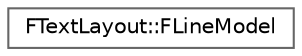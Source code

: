 digraph "Graphical Class Hierarchy"
{
 // INTERACTIVE_SVG=YES
 // LATEX_PDF_SIZE
  bgcolor="transparent";
  edge [fontname=Helvetica,fontsize=10,labelfontname=Helvetica,labelfontsize=10];
  node [fontname=Helvetica,fontsize=10,shape=box,height=0.2,width=0.4];
  rankdir="LR";
  Node0 [id="Node000000",label="FTextLayout::FLineModel",height=0.2,width=0.4,color="grey40", fillcolor="white", style="filled",URL="$d8/d1d/structFTextLayout_1_1FLineModel.html",tooltip=" "];
}
